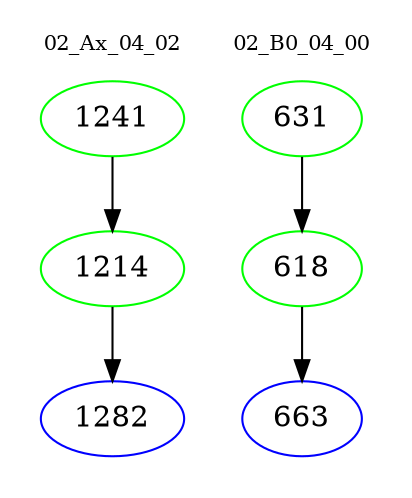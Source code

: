digraph{
subgraph cluster_0 {
color = white
label = "02_Ax_04_02";
fontsize=10;
T0_1241 [label="1241", color="green"]
T0_1241 -> T0_1214 [color="black"]
T0_1214 [label="1214", color="green"]
T0_1214 -> T0_1282 [color="black"]
T0_1282 [label="1282", color="blue"]
}
subgraph cluster_1 {
color = white
label = "02_B0_04_00";
fontsize=10;
T1_631 [label="631", color="green"]
T1_631 -> T1_618 [color="black"]
T1_618 [label="618", color="green"]
T1_618 -> T1_663 [color="black"]
T1_663 [label="663", color="blue"]
}
}
